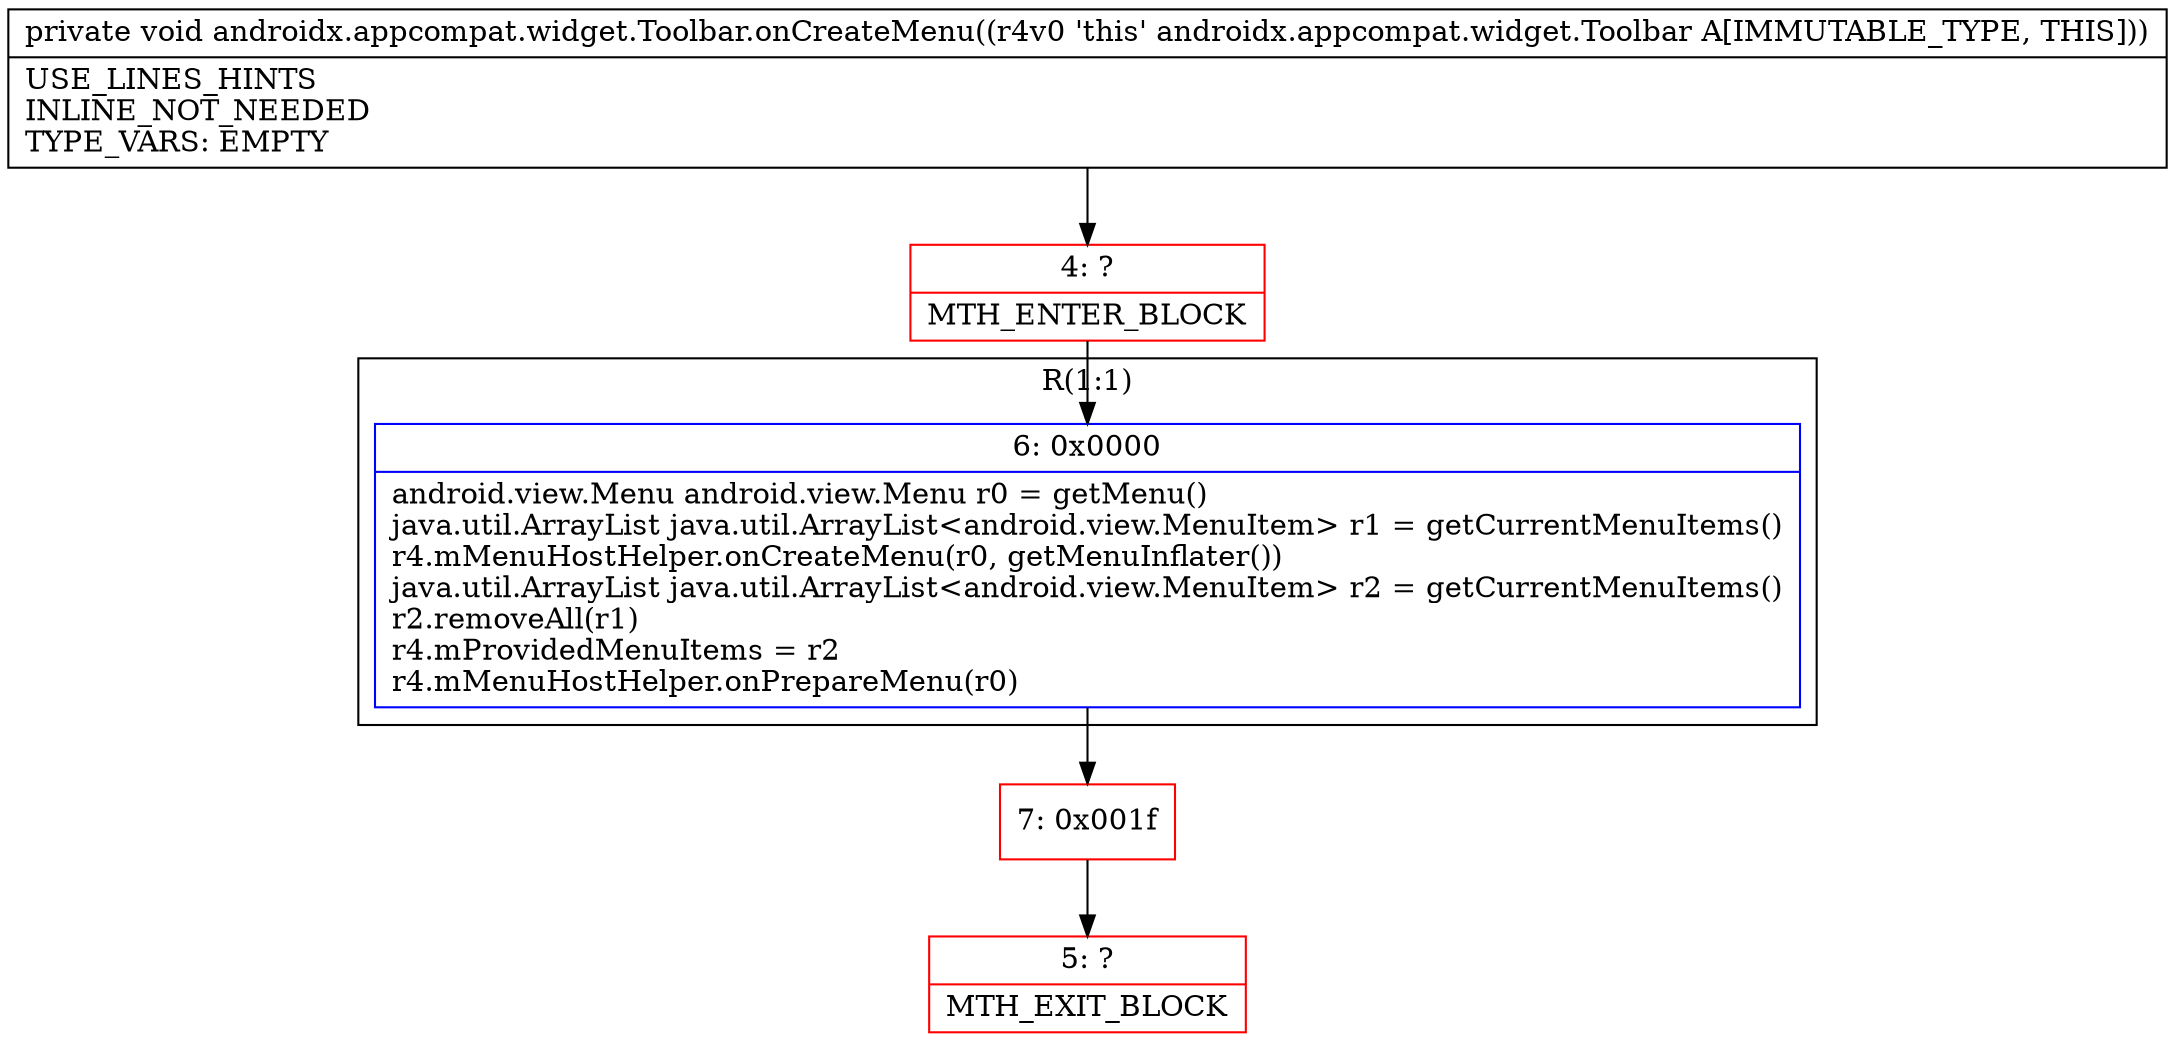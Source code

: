 digraph "CFG forandroidx.appcompat.widget.Toolbar.onCreateMenu()V" {
subgraph cluster_Region_151666354 {
label = "R(1:1)";
node [shape=record,color=blue];
Node_6 [shape=record,label="{6\:\ 0x0000|android.view.Menu android.view.Menu r0 = getMenu()\ljava.util.ArrayList java.util.ArrayList\<android.view.MenuItem\> r1 = getCurrentMenuItems()\lr4.mMenuHostHelper.onCreateMenu(r0, getMenuInflater())\ljava.util.ArrayList java.util.ArrayList\<android.view.MenuItem\> r2 = getCurrentMenuItems()\lr2.removeAll(r1)\lr4.mProvidedMenuItems = r2\lr4.mMenuHostHelper.onPrepareMenu(r0)\l}"];
}
Node_4 [shape=record,color=red,label="{4\:\ ?|MTH_ENTER_BLOCK\l}"];
Node_7 [shape=record,color=red,label="{7\:\ 0x001f}"];
Node_5 [shape=record,color=red,label="{5\:\ ?|MTH_EXIT_BLOCK\l}"];
MethodNode[shape=record,label="{private void androidx.appcompat.widget.Toolbar.onCreateMenu((r4v0 'this' androidx.appcompat.widget.Toolbar A[IMMUTABLE_TYPE, THIS]))  | USE_LINES_HINTS\lINLINE_NOT_NEEDED\lTYPE_VARS: EMPTY\l}"];
MethodNode -> Node_4;Node_6 -> Node_7;
Node_4 -> Node_6;
Node_7 -> Node_5;
}


